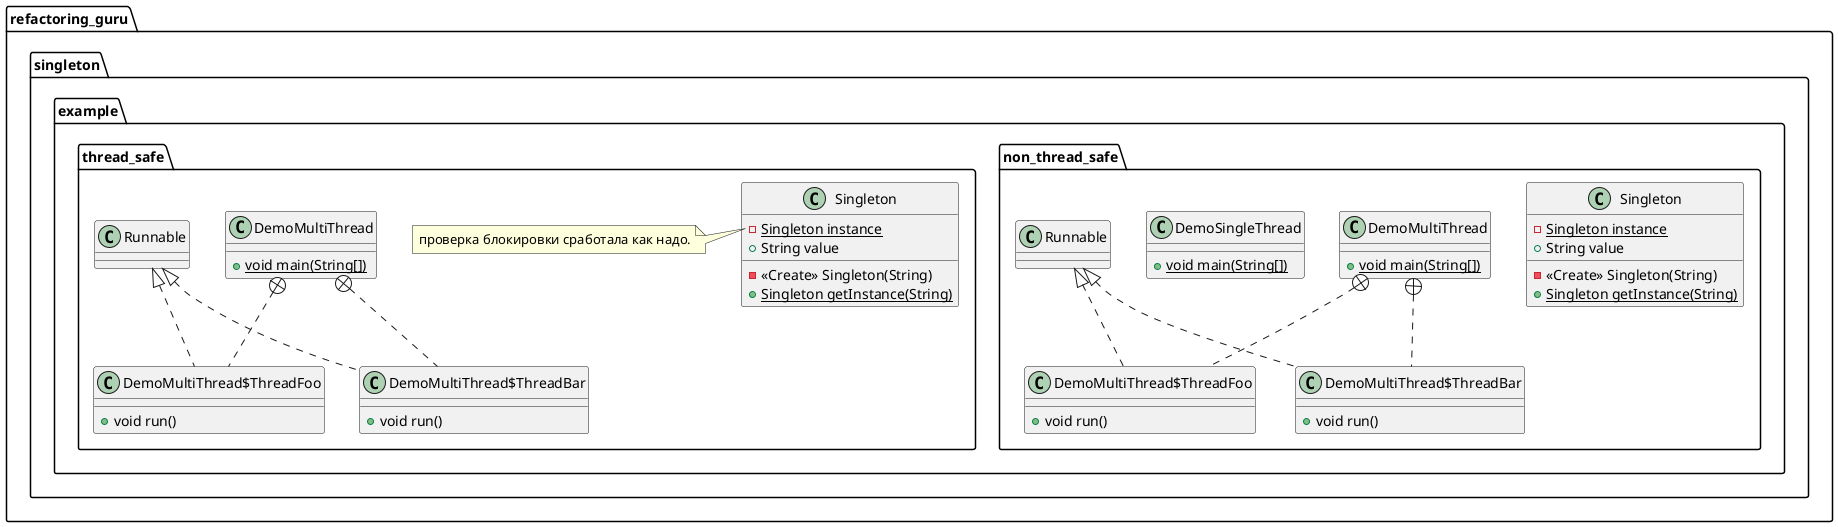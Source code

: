 @startuml
class refactoring_guru.singleton.example.non_thread_safe.Singleton {
- {static} Singleton instance
+ String value
- <<Create>> Singleton(String)
+ {static} Singleton getInstance(String)
}


class refactoring_guru.singleton.example.thread_safe.DemoMultiThread {
+ {static} void main(String[])
}

class refactoring_guru.singleton.example.thread_safe.DemoMultiThread$ThreadFoo {
+ void run()
}

class refactoring_guru.singleton.example.thread_safe.DemoMultiThread$ThreadBar {
+ void run()
}

class refactoring_guru.singleton.example.thread_safe.Singleton {
- {static} Singleton instance
+ String value
- <<Create>> Singleton(String)
+ {static} Singleton getInstance(String)
}
note left of refactoring_guru.singleton.example.thread_safe.Singleton::instance
 проверка блокировки сработала как надо.
end note


class refactoring_guru.singleton.example.non_thread_safe.DemoMultiThread {
+ {static} void main(String[])
}

class refactoring_guru.singleton.example.non_thread_safe.DemoMultiThread$ThreadFoo {
+ void run()
}

class refactoring_guru.singleton.example.non_thread_safe.DemoMultiThread$ThreadBar {
+ void run()
}

class refactoring_guru.singleton.example.non_thread_safe.DemoSingleThread {
+ {static} void main(String[])
}



refactoring_guru.singleton.example.thread_safe.DemoMultiThread +.. refactoring_guru.singleton.example.thread_safe.DemoMultiThread$ThreadFoo
refactoring_guru.singleton.example.thread_safe.Runnable <|.. refactoring_guru.singleton.example.thread_safe.DemoMultiThread$ThreadFoo
refactoring_guru.singleton.example.thread_safe.DemoMultiThread +.. refactoring_guru.singleton.example.thread_safe.DemoMultiThread$ThreadBar
refactoring_guru.singleton.example.thread_safe.Runnable <|.. refactoring_guru.singleton.example.thread_safe.DemoMultiThread$ThreadBar
refactoring_guru.singleton.example.non_thread_safe.DemoMultiThread +.. refactoring_guru.singleton.example.non_thread_safe.DemoMultiThread$ThreadFoo
refactoring_guru.singleton.example.non_thread_safe.Runnable <|.. refactoring_guru.singleton.example.non_thread_safe.DemoMultiThread$ThreadFoo
refactoring_guru.singleton.example.non_thread_safe.DemoMultiThread +.. refactoring_guru.singleton.example.non_thread_safe.DemoMultiThread$ThreadBar
refactoring_guru.singleton.example.non_thread_safe.Runnable <|.. refactoring_guru.singleton.example.non_thread_safe.DemoMultiThread$ThreadBar
@enduml